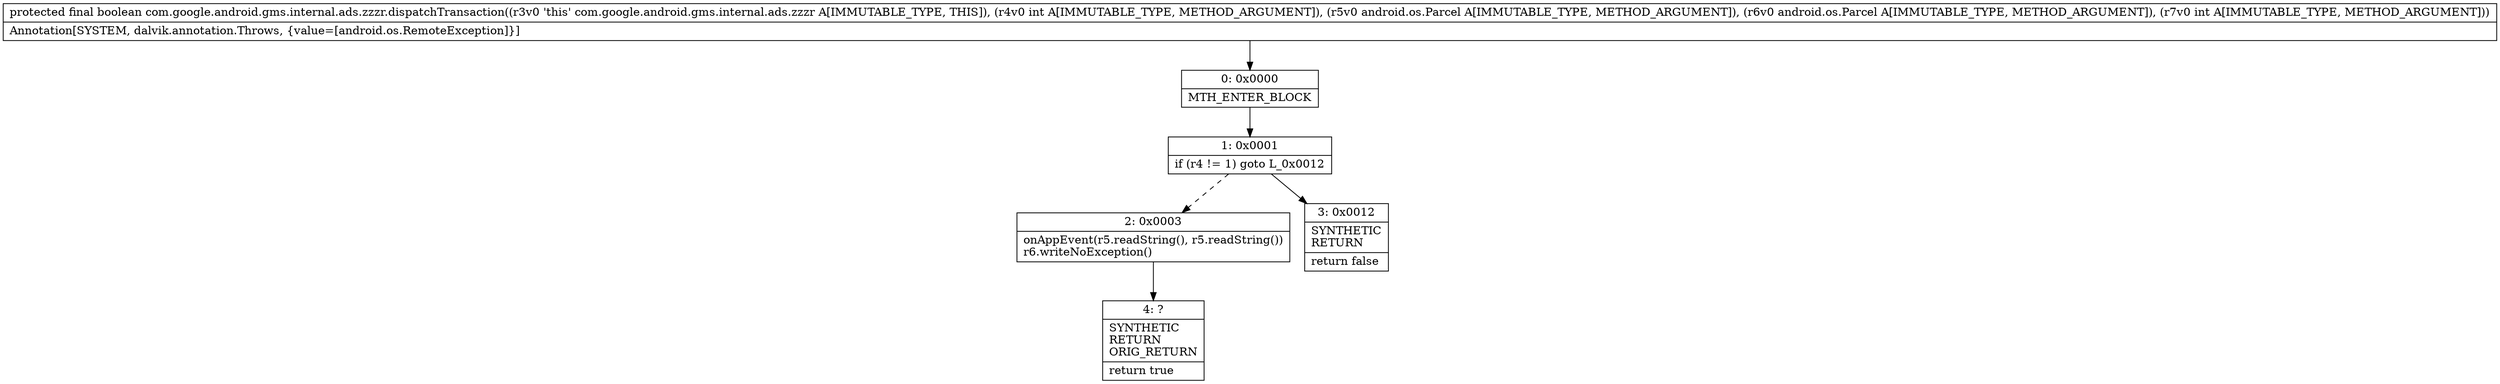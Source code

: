 digraph "CFG forcom.google.android.gms.internal.ads.zzzr.dispatchTransaction(ILandroid\/os\/Parcel;Landroid\/os\/Parcel;I)Z" {
Node_0 [shape=record,label="{0\:\ 0x0000|MTH_ENTER_BLOCK\l}"];
Node_1 [shape=record,label="{1\:\ 0x0001|if (r4 != 1) goto L_0x0012\l}"];
Node_2 [shape=record,label="{2\:\ 0x0003|onAppEvent(r5.readString(), r5.readString())\lr6.writeNoException()\l}"];
Node_3 [shape=record,label="{3\:\ 0x0012|SYNTHETIC\lRETURN\l|return false\l}"];
Node_4 [shape=record,label="{4\:\ ?|SYNTHETIC\lRETURN\lORIG_RETURN\l|return true\l}"];
MethodNode[shape=record,label="{protected final boolean com.google.android.gms.internal.ads.zzzr.dispatchTransaction((r3v0 'this' com.google.android.gms.internal.ads.zzzr A[IMMUTABLE_TYPE, THIS]), (r4v0 int A[IMMUTABLE_TYPE, METHOD_ARGUMENT]), (r5v0 android.os.Parcel A[IMMUTABLE_TYPE, METHOD_ARGUMENT]), (r6v0 android.os.Parcel A[IMMUTABLE_TYPE, METHOD_ARGUMENT]), (r7v0 int A[IMMUTABLE_TYPE, METHOD_ARGUMENT]))  | Annotation[SYSTEM, dalvik.annotation.Throws, \{value=[android.os.RemoteException]\}]\l}"];
MethodNode -> Node_0;
Node_0 -> Node_1;
Node_1 -> Node_2[style=dashed];
Node_1 -> Node_3;
Node_2 -> Node_4;
}


